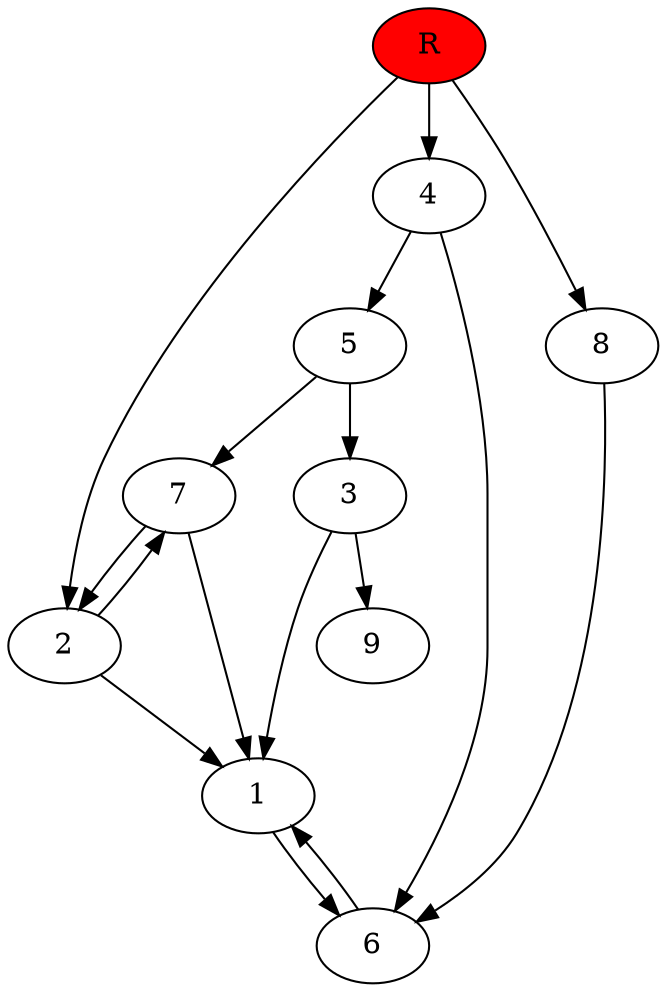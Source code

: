 digraph prb41649 {
	1
	2
	3
	4
	5
	6
	7
	8
	R [fillcolor="#ff0000" style=filled]
	1 -> 6
	2 -> 1
	2 -> 7
	3 -> 1
	3 -> 9
	4 -> 5
	4 -> 6
	5 -> 3
	5 -> 7
	6 -> 1
	7 -> 1
	7 -> 2
	8 -> 6
	R -> 2
	R -> 4
	R -> 8
}

